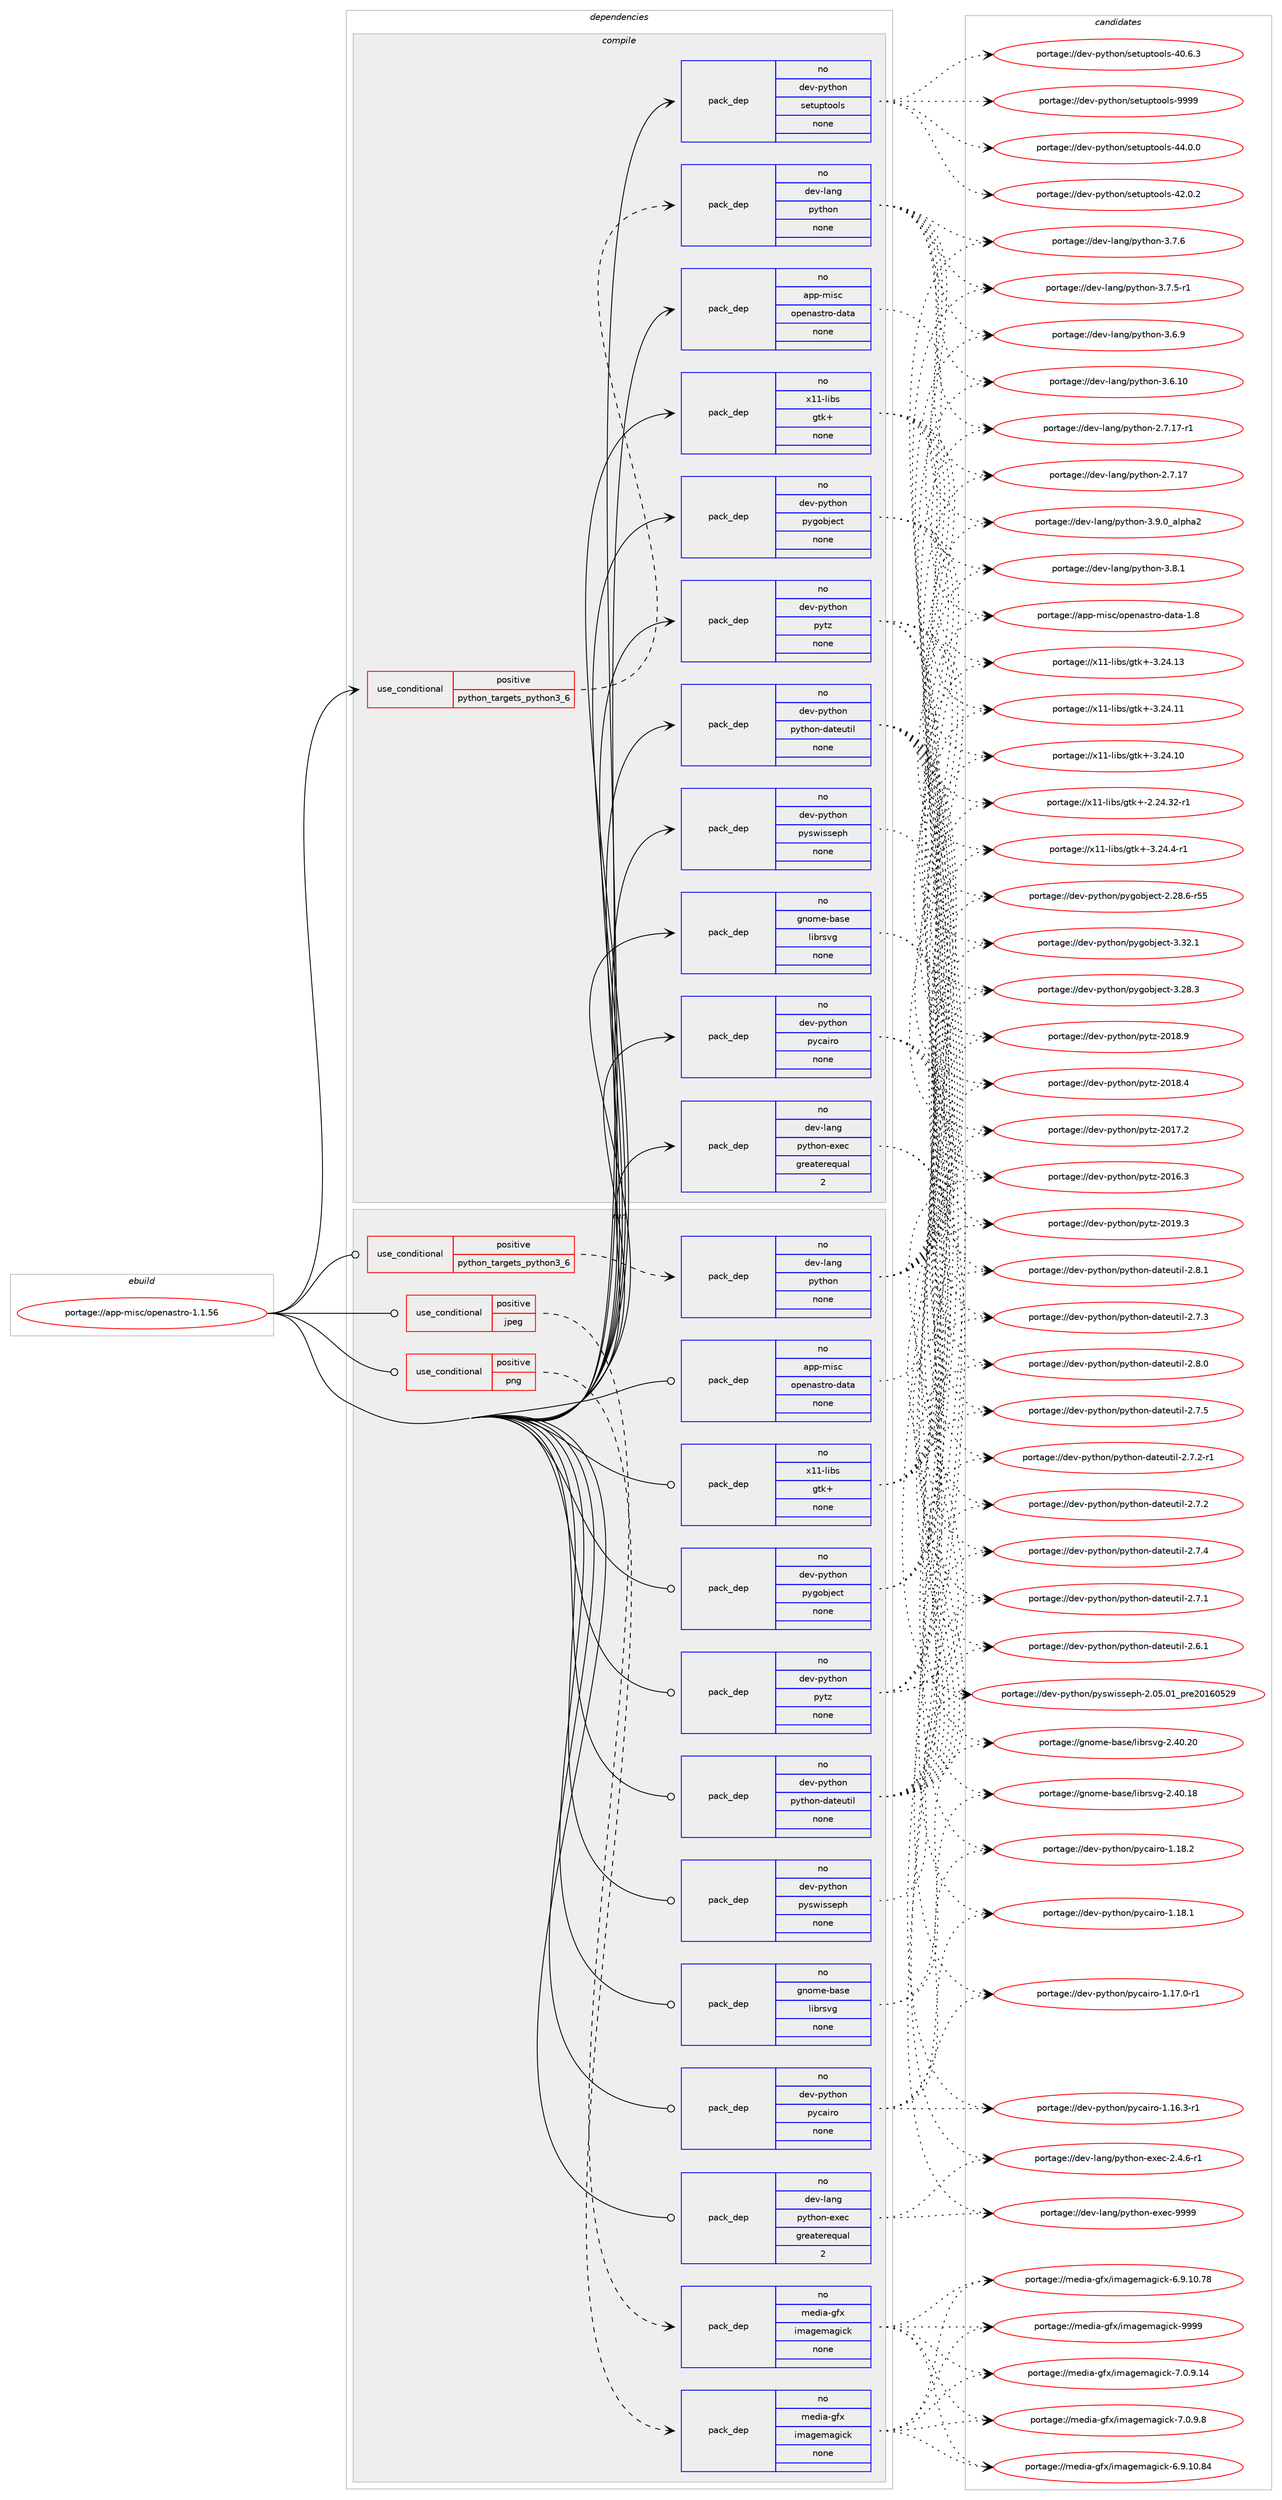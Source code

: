digraph prolog {

# *************
# Graph options
# *************

newrank=true;
concentrate=true;
compound=true;
graph [rankdir=LR,fontname=Helvetica,fontsize=10,ranksep=1.5];#, ranksep=2.5, nodesep=0.2];
edge  [arrowhead=vee];
node  [fontname=Helvetica,fontsize=10];

# **********
# The ebuild
# **********

subgraph cluster_leftcol {
color=gray;
label=<<i>ebuild</i>>;
id [label="portage://app-misc/openastro-1.1.56", color=red, width=4, href="../app-misc/openastro-1.1.56.svg"];
}

# ****************
# The dependencies
# ****************

subgraph cluster_midcol {
color=gray;
label=<<i>dependencies</i>>;
subgraph cluster_compile {
fillcolor="#eeeeee";
style=filled;
label=<<i>compile</i>>;
subgraph cond142979 {
dependency610615 [label=<<TABLE BORDER="0" CELLBORDER="1" CELLSPACING="0" CELLPADDING="4"><TR><TD ROWSPAN="3" CELLPADDING="10">use_conditional</TD></TR><TR><TD>positive</TD></TR><TR><TD>python_targets_python3_6</TD></TR></TABLE>>, shape=none, color=red];
subgraph pack459457 {
dependency610616 [label=<<TABLE BORDER="0" CELLBORDER="1" CELLSPACING="0" CELLPADDING="4" WIDTH="220"><TR><TD ROWSPAN="6" CELLPADDING="30">pack_dep</TD></TR><TR><TD WIDTH="110">no</TD></TR><TR><TD>dev-lang</TD></TR><TR><TD>python</TD></TR><TR><TD>none</TD></TR><TR><TD></TD></TR></TABLE>>, shape=none, color=blue];
}
dependency610615:e -> dependency610616:w [weight=20,style="dashed",arrowhead="vee"];
}
id:e -> dependency610615:w [weight=20,style="solid",arrowhead="vee"];
subgraph pack459458 {
dependency610617 [label=<<TABLE BORDER="0" CELLBORDER="1" CELLSPACING="0" CELLPADDING="4" WIDTH="220"><TR><TD ROWSPAN="6" CELLPADDING="30">pack_dep</TD></TR><TR><TD WIDTH="110">no</TD></TR><TR><TD>app-misc</TD></TR><TR><TD>openastro-data</TD></TR><TR><TD>none</TD></TR><TR><TD></TD></TR></TABLE>>, shape=none, color=blue];
}
id:e -> dependency610617:w [weight=20,style="solid",arrowhead="vee"];
subgraph pack459459 {
dependency610618 [label=<<TABLE BORDER="0" CELLBORDER="1" CELLSPACING="0" CELLPADDING="4" WIDTH="220"><TR><TD ROWSPAN="6" CELLPADDING="30">pack_dep</TD></TR><TR><TD WIDTH="110">no</TD></TR><TR><TD>dev-lang</TD></TR><TR><TD>python-exec</TD></TR><TR><TD>greaterequal</TD></TR><TR><TD>2</TD></TR></TABLE>>, shape=none, color=blue];
}
id:e -> dependency610618:w [weight=20,style="solid",arrowhead="vee"];
subgraph pack459460 {
dependency610619 [label=<<TABLE BORDER="0" CELLBORDER="1" CELLSPACING="0" CELLPADDING="4" WIDTH="220"><TR><TD ROWSPAN="6" CELLPADDING="30">pack_dep</TD></TR><TR><TD WIDTH="110">no</TD></TR><TR><TD>dev-python</TD></TR><TR><TD>pycairo</TD></TR><TR><TD>none</TD></TR><TR><TD></TD></TR></TABLE>>, shape=none, color=blue];
}
id:e -> dependency610619:w [weight=20,style="solid",arrowhead="vee"];
subgraph pack459461 {
dependency610620 [label=<<TABLE BORDER="0" CELLBORDER="1" CELLSPACING="0" CELLPADDING="4" WIDTH="220"><TR><TD ROWSPAN="6" CELLPADDING="30">pack_dep</TD></TR><TR><TD WIDTH="110">no</TD></TR><TR><TD>dev-python</TD></TR><TR><TD>pygobject</TD></TR><TR><TD>none</TD></TR><TR><TD></TD></TR></TABLE>>, shape=none, color=blue];
}
id:e -> dependency610620:w [weight=20,style="solid",arrowhead="vee"];
subgraph pack459462 {
dependency610621 [label=<<TABLE BORDER="0" CELLBORDER="1" CELLSPACING="0" CELLPADDING="4" WIDTH="220"><TR><TD ROWSPAN="6" CELLPADDING="30">pack_dep</TD></TR><TR><TD WIDTH="110">no</TD></TR><TR><TD>dev-python</TD></TR><TR><TD>pyswisseph</TD></TR><TR><TD>none</TD></TR><TR><TD></TD></TR></TABLE>>, shape=none, color=blue];
}
id:e -> dependency610621:w [weight=20,style="solid",arrowhead="vee"];
subgraph pack459463 {
dependency610622 [label=<<TABLE BORDER="0" CELLBORDER="1" CELLSPACING="0" CELLPADDING="4" WIDTH="220"><TR><TD ROWSPAN="6" CELLPADDING="30">pack_dep</TD></TR><TR><TD WIDTH="110">no</TD></TR><TR><TD>dev-python</TD></TR><TR><TD>python-dateutil</TD></TR><TR><TD>none</TD></TR><TR><TD></TD></TR></TABLE>>, shape=none, color=blue];
}
id:e -> dependency610622:w [weight=20,style="solid",arrowhead="vee"];
subgraph pack459464 {
dependency610623 [label=<<TABLE BORDER="0" CELLBORDER="1" CELLSPACING="0" CELLPADDING="4" WIDTH="220"><TR><TD ROWSPAN="6" CELLPADDING="30">pack_dep</TD></TR><TR><TD WIDTH="110">no</TD></TR><TR><TD>dev-python</TD></TR><TR><TD>pytz</TD></TR><TR><TD>none</TD></TR><TR><TD></TD></TR></TABLE>>, shape=none, color=blue];
}
id:e -> dependency610623:w [weight=20,style="solid",arrowhead="vee"];
subgraph pack459465 {
dependency610624 [label=<<TABLE BORDER="0" CELLBORDER="1" CELLSPACING="0" CELLPADDING="4" WIDTH="220"><TR><TD ROWSPAN="6" CELLPADDING="30">pack_dep</TD></TR><TR><TD WIDTH="110">no</TD></TR><TR><TD>dev-python</TD></TR><TR><TD>setuptools</TD></TR><TR><TD>none</TD></TR><TR><TD></TD></TR></TABLE>>, shape=none, color=blue];
}
id:e -> dependency610624:w [weight=20,style="solid",arrowhead="vee"];
subgraph pack459466 {
dependency610625 [label=<<TABLE BORDER="0" CELLBORDER="1" CELLSPACING="0" CELLPADDING="4" WIDTH="220"><TR><TD ROWSPAN="6" CELLPADDING="30">pack_dep</TD></TR><TR><TD WIDTH="110">no</TD></TR><TR><TD>gnome-base</TD></TR><TR><TD>librsvg</TD></TR><TR><TD>none</TD></TR><TR><TD></TD></TR></TABLE>>, shape=none, color=blue];
}
id:e -> dependency610625:w [weight=20,style="solid",arrowhead="vee"];
subgraph pack459467 {
dependency610626 [label=<<TABLE BORDER="0" CELLBORDER="1" CELLSPACING="0" CELLPADDING="4" WIDTH="220"><TR><TD ROWSPAN="6" CELLPADDING="30">pack_dep</TD></TR><TR><TD WIDTH="110">no</TD></TR><TR><TD>x11-libs</TD></TR><TR><TD>gtk+</TD></TR><TR><TD>none</TD></TR><TR><TD></TD></TR></TABLE>>, shape=none, color=blue];
}
id:e -> dependency610626:w [weight=20,style="solid",arrowhead="vee"];
}
subgraph cluster_compileandrun {
fillcolor="#eeeeee";
style=filled;
label=<<i>compile and run</i>>;
}
subgraph cluster_run {
fillcolor="#eeeeee";
style=filled;
label=<<i>run</i>>;
subgraph cond142980 {
dependency610627 [label=<<TABLE BORDER="0" CELLBORDER="1" CELLSPACING="0" CELLPADDING="4"><TR><TD ROWSPAN="3" CELLPADDING="10">use_conditional</TD></TR><TR><TD>positive</TD></TR><TR><TD>jpeg</TD></TR></TABLE>>, shape=none, color=red];
subgraph pack459468 {
dependency610628 [label=<<TABLE BORDER="0" CELLBORDER="1" CELLSPACING="0" CELLPADDING="4" WIDTH="220"><TR><TD ROWSPAN="6" CELLPADDING="30">pack_dep</TD></TR><TR><TD WIDTH="110">no</TD></TR><TR><TD>media-gfx</TD></TR><TR><TD>imagemagick</TD></TR><TR><TD>none</TD></TR><TR><TD></TD></TR></TABLE>>, shape=none, color=blue];
}
dependency610627:e -> dependency610628:w [weight=20,style="dashed",arrowhead="vee"];
}
id:e -> dependency610627:w [weight=20,style="solid",arrowhead="odot"];
subgraph cond142981 {
dependency610629 [label=<<TABLE BORDER="0" CELLBORDER="1" CELLSPACING="0" CELLPADDING="4"><TR><TD ROWSPAN="3" CELLPADDING="10">use_conditional</TD></TR><TR><TD>positive</TD></TR><TR><TD>png</TD></TR></TABLE>>, shape=none, color=red];
subgraph pack459469 {
dependency610630 [label=<<TABLE BORDER="0" CELLBORDER="1" CELLSPACING="0" CELLPADDING="4" WIDTH="220"><TR><TD ROWSPAN="6" CELLPADDING="30">pack_dep</TD></TR><TR><TD WIDTH="110">no</TD></TR><TR><TD>media-gfx</TD></TR><TR><TD>imagemagick</TD></TR><TR><TD>none</TD></TR><TR><TD></TD></TR></TABLE>>, shape=none, color=blue];
}
dependency610629:e -> dependency610630:w [weight=20,style="dashed",arrowhead="vee"];
}
id:e -> dependency610629:w [weight=20,style="solid",arrowhead="odot"];
subgraph cond142982 {
dependency610631 [label=<<TABLE BORDER="0" CELLBORDER="1" CELLSPACING="0" CELLPADDING="4"><TR><TD ROWSPAN="3" CELLPADDING="10">use_conditional</TD></TR><TR><TD>positive</TD></TR><TR><TD>python_targets_python3_6</TD></TR></TABLE>>, shape=none, color=red];
subgraph pack459470 {
dependency610632 [label=<<TABLE BORDER="0" CELLBORDER="1" CELLSPACING="0" CELLPADDING="4" WIDTH="220"><TR><TD ROWSPAN="6" CELLPADDING="30">pack_dep</TD></TR><TR><TD WIDTH="110">no</TD></TR><TR><TD>dev-lang</TD></TR><TR><TD>python</TD></TR><TR><TD>none</TD></TR><TR><TD></TD></TR></TABLE>>, shape=none, color=blue];
}
dependency610631:e -> dependency610632:w [weight=20,style="dashed",arrowhead="vee"];
}
id:e -> dependency610631:w [weight=20,style="solid",arrowhead="odot"];
subgraph pack459471 {
dependency610633 [label=<<TABLE BORDER="0" CELLBORDER="1" CELLSPACING="0" CELLPADDING="4" WIDTH="220"><TR><TD ROWSPAN="6" CELLPADDING="30">pack_dep</TD></TR><TR><TD WIDTH="110">no</TD></TR><TR><TD>app-misc</TD></TR><TR><TD>openastro-data</TD></TR><TR><TD>none</TD></TR><TR><TD></TD></TR></TABLE>>, shape=none, color=blue];
}
id:e -> dependency610633:w [weight=20,style="solid",arrowhead="odot"];
subgraph pack459472 {
dependency610634 [label=<<TABLE BORDER="0" CELLBORDER="1" CELLSPACING="0" CELLPADDING="4" WIDTH="220"><TR><TD ROWSPAN="6" CELLPADDING="30">pack_dep</TD></TR><TR><TD WIDTH="110">no</TD></TR><TR><TD>dev-lang</TD></TR><TR><TD>python-exec</TD></TR><TR><TD>greaterequal</TD></TR><TR><TD>2</TD></TR></TABLE>>, shape=none, color=blue];
}
id:e -> dependency610634:w [weight=20,style="solid",arrowhead="odot"];
subgraph pack459473 {
dependency610635 [label=<<TABLE BORDER="0" CELLBORDER="1" CELLSPACING="0" CELLPADDING="4" WIDTH="220"><TR><TD ROWSPAN="6" CELLPADDING="30">pack_dep</TD></TR><TR><TD WIDTH="110">no</TD></TR><TR><TD>dev-python</TD></TR><TR><TD>pycairo</TD></TR><TR><TD>none</TD></TR><TR><TD></TD></TR></TABLE>>, shape=none, color=blue];
}
id:e -> dependency610635:w [weight=20,style="solid",arrowhead="odot"];
subgraph pack459474 {
dependency610636 [label=<<TABLE BORDER="0" CELLBORDER="1" CELLSPACING="0" CELLPADDING="4" WIDTH="220"><TR><TD ROWSPAN="6" CELLPADDING="30">pack_dep</TD></TR><TR><TD WIDTH="110">no</TD></TR><TR><TD>dev-python</TD></TR><TR><TD>pygobject</TD></TR><TR><TD>none</TD></TR><TR><TD></TD></TR></TABLE>>, shape=none, color=blue];
}
id:e -> dependency610636:w [weight=20,style="solid",arrowhead="odot"];
subgraph pack459475 {
dependency610637 [label=<<TABLE BORDER="0" CELLBORDER="1" CELLSPACING="0" CELLPADDING="4" WIDTH="220"><TR><TD ROWSPAN="6" CELLPADDING="30">pack_dep</TD></TR><TR><TD WIDTH="110">no</TD></TR><TR><TD>dev-python</TD></TR><TR><TD>pyswisseph</TD></TR><TR><TD>none</TD></TR><TR><TD></TD></TR></TABLE>>, shape=none, color=blue];
}
id:e -> dependency610637:w [weight=20,style="solid",arrowhead="odot"];
subgraph pack459476 {
dependency610638 [label=<<TABLE BORDER="0" CELLBORDER="1" CELLSPACING="0" CELLPADDING="4" WIDTH="220"><TR><TD ROWSPAN="6" CELLPADDING="30">pack_dep</TD></TR><TR><TD WIDTH="110">no</TD></TR><TR><TD>dev-python</TD></TR><TR><TD>python-dateutil</TD></TR><TR><TD>none</TD></TR><TR><TD></TD></TR></TABLE>>, shape=none, color=blue];
}
id:e -> dependency610638:w [weight=20,style="solid",arrowhead="odot"];
subgraph pack459477 {
dependency610639 [label=<<TABLE BORDER="0" CELLBORDER="1" CELLSPACING="0" CELLPADDING="4" WIDTH="220"><TR><TD ROWSPAN="6" CELLPADDING="30">pack_dep</TD></TR><TR><TD WIDTH="110">no</TD></TR><TR><TD>dev-python</TD></TR><TR><TD>pytz</TD></TR><TR><TD>none</TD></TR><TR><TD></TD></TR></TABLE>>, shape=none, color=blue];
}
id:e -> dependency610639:w [weight=20,style="solid",arrowhead="odot"];
subgraph pack459478 {
dependency610640 [label=<<TABLE BORDER="0" CELLBORDER="1" CELLSPACING="0" CELLPADDING="4" WIDTH="220"><TR><TD ROWSPAN="6" CELLPADDING="30">pack_dep</TD></TR><TR><TD WIDTH="110">no</TD></TR><TR><TD>gnome-base</TD></TR><TR><TD>librsvg</TD></TR><TR><TD>none</TD></TR><TR><TD></TD></TR></TABLE>>, shape=none, color=blue];
}
id:e -> dependency610640:w [weight=20,style="solid",arrowhead="odot"];
subgraph pack459479 {
dependency610641 [label=<<TABLE BORDER="0" CELLBORDER="1" CELLSPACING="0" CELLPADDING="4" WIDTH="220"><TR><TD ROWSPAN="6" CELLPADDING="30">pack_dep</TD></TR><TR><TD WIDTH="110">no</TD></TR><TR><TD>x11-libs</TD></TR><TR><TD>gtk+</TD></TR><TR><TD>none</TD></TR><TR><TD></TD></TR></TABLE>>, shape=none, color=blue];
}
id:e -> dependency610641:w [weight=20,style="solid",arrowhead="odot"];
}
}

# **************
# The candidates
# **************

subgraph cluster_choices {
rank=same;
color=gray;
label=<<i>candidates</i>>;

subgraph choice459457 {
color=black;
nodesep=1;
choice10010111845108971101034711212111610411111045514657464895971081121049750 [label="portage://dev-lang/python-3.9.0_alpha2", color=red, width=4,href="../dev-lang/python-3.9.0_alpha2.svg"];
choice100101118451089711010347112121116104111110455146564649 [label="portage://dev-lang/python-3.8.1", color=red, width=4,href="../dev-lang/python-3.8.1.svg"];
choice100101118451089711010347112121116104111110455146554654 [label="portage://dev-lang/python-3.7.6", color=red, width=4,href="../dev-lang/python-3.7.6.svg"];
choice1001011184510897110103471121211161041111104551465546534511449 [label="portage://dev-lang/python-3.7.5-r1", color=red, width=4,href="../dev-lang/python-3.7.5-r1.svg"];
choice100101118451089711010347112121116104111110455146544657 [label="portage://dev-lang/python-3.6.9", color=red, width=4,href="../dev-lang/python-3.6.9.svg"];
choice10010111845108971101034711212111610411111045514654464948 [label="portage://dev-lang/python-3.6.10", color=red, width=4,href="../dev-lang/python-3.6.10.svg"];
choice100101118451089711010347112121116104111110455046554649554511449 [label="portage://dev-lang/python-2.7.17-r1", color=red, width=4,href="../dev-lang/python-2.7.17-r1.svg"];
choice10010111845108971101034711212111610411111045504655464955 [label="portage://dev-lang/python-2.7.17", color=red, width=4,href="../dev-lang/python-2.7.17.svg"];
dependency610616:e -> choice10010111845108971101034711212111610411111045514657464895971081121049750:w [style=dotted,weight="100"];
dependency610616:e -> choice100101118451089711010347112121116104111110455146564649:w [style=dotted,weight="100"];
dependency610616:e -> choice100101118451089711010347112121116104111110455146554654:w [style=dotted,weight="100"];
dependency610616:e -> choice1001011184510897110103471121211161041111104551465546534511449:w [style=dotted,weight="100"];
dependency610616:e -> choice100101118451089711010347112121116104111110455146544657:w [style=dotted,weight="100"];
dependency610616:e -> choice10010111845108971101034711212111610411111045514654464948:w [style=dotted,weight="100"];
dependency610616:e -> choice100101118451089711010347112121116104111110455046554649554511449:w [style=dotted,weight="100"];
dependency610616:e -> choice10010111845108971101034711212111610411111045504655464955:w [style=dotted,weight="100"];
}
subgraph choice459458 {
color=black;
nodesep=1;
choice971121124510910511599471111121011109711511611411145100971169745494656 [label="portage://app-misc/openastro-data-1.8", color=red, width=4,href="../app-misc/openastro-data-1.8.svg"];
dependency610617:e -> choice971121124510910511599471111121011109711511611411145100971169745494656:w [style=dotted,weight="100"];
}
subgraph choice459459 {
color=black;
nodesep=1;
choice10010111845108971101034711212111610411111045101120101994557575757 [label="portage://dev-lang/python-exec-9999", color=red, width=4,href="../dev-lang/python-exec-9999.svg"];
choice10010111845108971101034711212111610411111045101120101994550465246544511449 [label="portage://dev-lang/python-exec-2.4.6-r1", color=red, width=4,href="../dev-lang/python-exec-2.4.6-r1.svg"];
dependency610618:e -> choice10010111845108971101034711212111610411111045101120101994557575757:w [style=dotted,weight="100"];
dependency610618:e -> choice10010111845108971101034711212111610411111045101120101994550465246544511449:w [style=dotted,weight="100"];
}
subgraph choice459460 {
color=black;
nodesep=1;
choice1001011184511212111610411111047112121999710511411145494649564650 [label="portage://dev-python/pycairo-1.18.2", color=red, width=4,href="../dev-python/pycairo-1.18.2.svg"];
choice1001011184511212111610411111047112121999710511411145494649564649 [label="portage://dev-python/pycairo-1.18.1", color=red, width=4,href="../dev-python/pycairo-1.18.1.svg"];
choice10010111845112121116104111110471121219997105114111454946495546484511449 [label="portage://dev-python/pycairo-1.17.0-r1", color=red, width=4,href="../dev-python/pycairo-1.17.0-r1.svg"];
choice10010111845112121116104111110471121219997105114111454946495446514511449 [label="portage://dev-python/pycairo-1.16.3-r1", color=red, width=4,href="../dev-python/pycairo-1.16.3-r1.svg"];
dependency610619:e -> choice1001011184511212111610411111047112121999710511411145494649564650:w [style=dotted,weight="100"];
dependency610619:e -> choice1001011184511212111610411111047112121999710511411145494649564649:w [style=dotted,weight="100"];
dependency610619:e -> choice10010111845112121116104111110471121219997105114111454946495546484511449:w [style=dotted,weight="100"];
dependency610619:e -> choice10010111845112121116104111110471121219997105114111454946495446514511449:w [style=dotted,weight="100"];
}
subgraph choice459461 {
color=black;
nodesep=1;
choice1001011184511212111610411111047112121103111981061019911645514651504649 [label="portage://dev-python/pygobject-3.32.1", color=red, width=4,href="../dev-python/pygobject-3.32.1.svg"];
choice1001011184511212111610411111047112121103111981061019911645514650564651 [label="portage://dev-python/pygobject-3.28.3", color=red, width=4,href="../dev-python/pygobject-3.28.3.svg"];
choice1001011184511212111610411111047112121103111981061019911645504650564654451145353 [label="portage://dev-python/pygobject-2.28.6-r55", color=red, width=4,href="../dev-python/pygobject-2.28.6-r55.svg"];
dependency610620:e -> choice1001011184511212111610411111047112121103111981061019911645514651504649:w [style=dotted,weight="100"];
dependency610620:e -> choice1001011184511212111610411111047112121103111981061019911645514650564651:w [style=dotted,weight="100"];
dependency610620:e -> choice1001011184511212111610411111047112121103111981061019911645504650564654451145353:w [style=dotted,weight="100"];
}
subgraph choice459462 {
color=black;
nodesep=1;
choice10010111845112121116104111110471121211151191051151151011121044550464853464849951121141015048495448535057 [label="portage://dev-python/pyswisseph-2.05.01_pre20160529", color=red, width=4,href="../dev-python/pyswisseph-2.05.01_pre20160529.svg"];
dependency610621:e -> choice10010111845112121116104111110471121211151191051151151011121044550464853464849951121141015048495448535057:w [style=dotted,weight="100"];
}
subgraph choice459463 {
color=black;
nodesep=1;
choice10010111845112121116104111110471121211161041111104510097116101117116105108455046564649 [label="portage://dev-python/python-dateutil-2.8.1", color=red, width=4,href="../dev-python/python-dateutil-2.8.1.svg"];
choice10010111845112121116104111110471121211161041111104510097116101117116105108455046564648 [label="portage://dev-python/python-dateutil-2.8.0", color=red, width=4,href="../dev-python/python-dateutil-2.8.0.svg"];
choice10010111845112121116104111110471121211161041111104510097116101117116105108455046554653 [label="portage://dev-python/python-dateutil-2.7.5", color=red, width=4,href="../dev-python/python-dateutil-2.7.5.svg"];
choice10010111845112121116104111110471121211161041111104510097116101117116105108455046554652 [label="portage://dev-python/python-dateutil-2.7.4", color=red, width=4,href="../dev-python/python-dateutil-2.7.4.svg"];
choice10010111845112121116104111110471121211161041111104510097116101117116105108455046554651 [label="portage://dev-python/python-dateutil-2.7.3", color=red, width=4,href="../dev-python/python-dateutil-2.7.3.svg"];
choice100101118451121211161041111104711212111610411111045100971161011171161051084550465546504511449 [label="portage://dev-python/python-dateutil-2.7.2-r1", color=red, width=4,href="../dev-python/python-dateutil-2.7.2-r1.svg"];
choice10010111845112121116104111110471121211161041111104510097116101117116105108455046554650 [label="portage://dev-python/python-dateutil-2.7.2", color=red, width=4,href="../dev-python/python-dateutil-2.7.2.svg"];
choice10010111845112121116104111110471121211161041111104510097116101117116105108455046554649 [label="portage://dev-python/python-dateutil-2.7.1", color=red, width=4,href="../dev-python/python-dateutil-2.7.1.svg"];
choice10010111845112121116104111110471121211161041111104510097116101117116105108455046544649 [label="portage://dev-python/python-dateutil-2.6.1", color=red, width=4,href="../dev-python/python-dateutil-2.6.1.svg"];
dependency610622:e -> choice10010111845112121116104111110471121211161041111104510097116101117116105108455046564649:w [style=dotted,weight="100"];
dependency610622:e -> choice10010111845112121116104111110471121211161041111104510097116101117116105108455046564648:w [style=dotted,weight="100"];
dependency610622:e -> choice10010111845112121116104111110471121211161041111104510097116101117116105108455046554653:w [style=dotted,weight="100"];
dependency610622:e -> choice10010111845112121116104111110471121211161041111104510097116101117116105108455046554652:w [style=dotted,weight="100"];
dependency610622:e -> choice10010111845112121116104111110471121211161041111104510097116101117116105108455046554651:w [style=dotted,weight="100"];
dependency610622:e -> choice100101118451121211161041111104711212111610411111045100971161011171161051084550465546504511449:w [style=dotted,weight="100"];
dependency610622:e -> choice10010111845112121116104111110471121211161041111104510097116101117116105108455046554650:w [style=dotted,weight="100"];
dependency610622:e -> choice10010111845112121116104111110471121211161041111104510097116101117116105108455046554649:w [style=dotted,weight="100"];
dependency610622:e -> choice10010111845112121116104111110471121211161041111104510097116101117116105108455046544649:w [style=dotted,weight="100"];
}
subgraph choice459464 {
color=black;
nodesep=1;
choice100101118451121211161041111104711212111612245504849574651 [label="portage://dev-python/pytz-2019.3", color=red, width=4,href="../dev-python/pytz-2019.3.svg"];
choice100101118451121211161041111104711212111612245504849564657 [label="portage://dev-python/pytz-2018.9", color=red, width=4,href="../dev-python/pytz-2018.9.svg"];
choice100101118451121211161041111104711212111612245504849564652 [label="portage://dev-python/pytz-2018.4", color=red, width=4,href="../dev-python/pytz-2018.4.svg"];
choice100101118451121211161041111104711212111612245504849554650 [label="portage://dev-python/pytz-2017.2", color=red, width=4,href="../dev-python/pytz-2017.2.svg"];
choice100101118451121211161041111104711212111612245504849544651 [label="portage://dev-python/pytz-2016.3", color=red, width=4,href="../dev-python/pytz-2016.3.svg"];
dependency610623:e -> choice100101118451121211161041111104711212111612245504849574651:w [style=dotted,weight="100"];
dependency610623:e -> choice100101118451121211161041111104711212111612245504849564657:w [style=dotted,weight="100"];
dependency610623:e -> choice100101118451121211161041111104711212111612245504849564652:w [style=dotted,weight="100"];
dependency610623:e -> choice100101118451121211161041111104711212111612245504849554650:w [style=dotted,weight="100"];
dependency610623:e -> choice100101118451121211161041111104711212111612245504849544651:w [style=dotted,weight="100"];
}
subgraph choice459465 {
color=black;
nodesep=1;
choice10010111845112121116104111110471151011161171121161111111081154557575757 [label="portage://dev-python/setuptools-9999", color=red, width=4,href="../dev-python/setuptools-9999.svg"];
choice100101118451121211161041111104711510111611711211611111110811545525246484648 [label="portage://dev-python/setuptools-44.0.0", color=red, width=4,href="../dev-python/setuptools-44.0.0.svg"];
choice100101118451121211161041111104711510111611711211611111110811545525046484650 [label="portage://dev-python/setuptools-42.0.2", color=red, width=4,href="../dev-python/setuptools-42.0.2.svg"];
choice100101118451121211161041111104711510111611711211611111110811545524846544651 [label="portage://dev-python/setuptools-40.6.3", color=red, width=4,href="../dev-python/setuptools-40.6.3.svg"];
dependency610624:e -> choice10010111845112121116104111110471151011161171121161111111081154557575757:w [style=dotted,weight="100"];
dependency610624:e -> choice100101118451121211161041111104711510111611711211611111110811545525246484648:w [style=dotted,weight="100"];
dependency610624:e -> choice100101118451121211161041111104711510111611711211611111110811545525046484650:w [style=dotted,weight="100"];
dependency610624:e -> choice100101118451121211161041111104711510111611711211611111110811545524846544651:w [style=dotted,weight="100"];
}
subgraph choice459466 {
color=black;
nodesep=1;
choice10311011110910145989711510147108105981141151181034550465248465048 [label="portage://gnome-base/librsvg-2.40.20", color=red, width=4,href="../gnome-base/librsvg-2.40.20.svg"];
choice10311011110910145989711510147108105981141151181034550465248464956 [label="portage://gnome-base/librsvg-2.40.18", color=red, width=4,href="../gnome-base/librsvg-2.40.18.svg"];
dependency610625:e -> choice10311011110910145989711510147108105981141151181034550465248465048:w [style=dotted,weight="100"];
dependency610625:e -> choice10311011110910145989711510147108105981141151181034550465248464956:w [style=dotted,weight="100"];
}
subgraph choice459467 {
color=black;
nodesep=1;
choice120494945108105981154710311610743455146505246524511449 [label="portage://x11-libs/gtk+-3.24.4-r1", color=red, width=4,href="../x11-libs/gtk+-3.24.4-r1.svg"];
choice1204949451081059811547103116107434551465052464951 [label="portage://x11-libs/gtk+-3.24.13", color=red, width=4,href="../x11-libs/gtk+-3.24.13.svg"];
choice1204949451081059811547103116107434551465052464949 [label="portage://x11-libs/gtk+-3.24.11", color=red, width=4,href="../x11-libs/gtk+-3.24.11.svg"];
choice1204949451081059811547103116107434551465052464948 [label="portage://x11-libs/gtk+-3.24.10", color=red, width=4,href="../x11-libs/gtk+-3.24.10.svg"];
choice12049494510810598115471031161074345504650524651504511449 [label="portage://x11-libs/gtk+-2.24.32-r1", color=red, width=4,href="../x11-libs/gtk+-2.24.32-r1.svg"];
dependency610626:e -> choice120494945108105981154710311610743455146505246524511449:w [style=dotted,weight="100"];
dependency610626:e -> choice1204949451081059811547103116107434551465052464951:w [style=dotted,weight="100"];
dependency610626:e -> choice1204949451081059811547103116107434551465052464949:w [style=dotted,weight="100"];
dependency610626:e -> choice1204949451081059811547103116107434551465052464948:w [style=dotted,weight="100"];
dependency610626:e -> choice12049494510810598115471031161074345504650524651504511449:w [style=dotted,weight="100"];
}
subgraph choice459468 {
color=black;
nodesep=1;
choice1091011001059745103102120471051099710310110997103105991074557575757 [label="portage://media-gfx/imagemagick-9999", color=red, width=4,href="../media-gfx/imagemagick-9999.svg"];
choice1091011001059745103102120471051099710310110997103105991074555464846574656 [label="portage://media-gfx/imagemagick-7.0.9.8", color=red, width=4,href="../media-gfx/imagemagick-7.0.9.8.svg"];
choice109101100105974510310212047105109971031011099710310599107455546484657464952 [label="portage://media-gfx/imagemagick-7.0.9.14", color=red, width=4,href="../media-gfx/imagemagick-7.0.9.14.svg"];
choice10910110010597451031021204710510997103101109971031059910745544657464948465652 [label="portage://media-gfx/imagemagick-6.9.10.84", color=red, width=4,href="../media-gfx/imagemagick-6.9.10.84.svg"];
choice10910110010597451031021204710510997103101109971031059910745544657464948465556 [label="portage://media-gfx/imagemagick-6.9.10.78", color=red, width=4,href="../media-gfx/imagemagick-6.9.10.78.svg"];
dependency610628:e -> choice1091011001059745103102120471051099710310110997103105991074557575757:w [style=dotted,weight="100"];
dependency610628:e -> choice1091011001059745103102120471051099710310110997103105991074555464846574656:w [style=dotted,weight="100"];
dependency610628:e -> choice109101100105974510310212047105109971031011099710310599107455546484657464952:w [style=dotted,weight="100"];
dependency610628:e -> choice10910110010597451031021204710510997103101109971031059910745544657464948465652:w [style=dotted,weight="100"];
dependency610628:e -> choice10910110010597451031021204710510997103101109971031059910745544657464948465556:w [style=dotted,weight="100"];
}
subgraph choice459469 {
color=black;
nodesep=1;
choice1091011001059745103102120471051099710310110997103105991074557575757 [label="portage://media-gfx/imagemagick-9999", color=red, width=4,href="../media-gfx/imagemagick-9999.svg"];
choice1091011001059745103102120471051099710310110997103105991074555464846574656 [label="portage://media-gfx/imagemagick-7.0.9.8", color=red, width=4,href="../media-gfx/imagemagick-7.0.9.8.svg"];
choice109101100105974510310212047105109971031011099710310599107455546484657464952 [label="portage://media-gfx/imagemagick-7.0.9.14", color=red, width=4,href="../media-gfx/imagemagick-7.0.9.14.svg"];
choice10910110010597451031021204710510997103101109971031059910745544657464948465652 [label="portage://media-gfx/imagemagick-6.9.10.84", color=red, width=4,href="../media-gfx/imagemagick-6.9.10.84.svg"];
choice10910110010597451031021204710510997103101109971031059910745544657464948465556 [label="portage://media-gfx/imagemagick-6.9.10.78", color=red, width=4,href="../media-gfx/imagemagick-6.9.10.78.svg"];
dependency610630:e -> choice1091011001059745103102120471051099710310110997103105991074557575757:w [style=dotted,weight="100"];
dependency610630:e -> choice1091011001059745103102120471051099710310110997103105991074555464846574656:w [style=dotted,weight="100"];
dependency610630:e -> choice109101100105974510310212047105109971031011099710310599107455546484657464952:w [style=dotted,weight="100"];
dependency610630:e -> choice10910110010597451031021204710510997103101109971031059910745544657464948465652:w [style=dotted,weight="100"];
dependency610630:e -> choice10910110010597451031021204710510997103101109971031059910745544657464948465556:w [style=dotted,weight="100"];
}
subgraph choice459470 {
color=black;
nodesep=1;
choice10010111845108971101034711212111610411111045514657464895971081121049750 [label="portage://dev-lang/python-3.9.0_alpha2", color=red, width=4,href="../dev-lang/python-3.9.0_alpha2.svg"];
choice100101118451089711010347112121116104111110455146564649 [label="portage://dev-lang/python-3.8.1", color=red, width=4,href="../dev-lang/python-3.8.1.svg"];
choice100101118451089711010347112121116104111110455146554654 [label="portage://dev-lang/python-3.7.6", color=red, width=4,href="../dev-lang/python-3.7.6.svg"];
choice1001011184510897110103471121211161041111104551465546534511449 [label="portage://dev-lang/python-3.7.5-r1", color=red, width=4,href="../dev-lang/python-3.7.5-r1.svg"];
choice100101118451089711010347112121116104111110455146544657 [label="portage://dev-lang/python-3.6.9", color=red, width=4,href="../dev-lang/python-3.6.9.svg"];
choice10010111845108971101034711212111610411111045514654464948 [label="portage://dev-lang/python-3.6.10", color=red, width=4,href="../dev-lang/python-3.6.10.svg"];
choice100101118451089711010347112121116104111110455046554649554511449 [label="portage://dev-lang/python-2.7.17-r1", color=red, width=4,href="../dev-lang/python-2.7.17-r1.svg"];
choice10010111845108971101034711212111610411111045504655464955 [label="portage://dev-lang/python-2.7.17", color=red, width=4,href="../dev-lang/python-2.7.17.svg"];
dependency610632:e -> choice10010111845108971101034711212111610411111045514657464895971081121049750:w [style=dotted,weight="100"];
dependency610632:e -> choice100101118451089711010347112121116104111110455146564649:w [style=dotted,weight="100"];
dependency610632:e -> choice100101118451089711010347112121116104111110455146554654:w [style=dotted,weight="100"];
dependency610632:e -> choice1001011184510897110103471121211161041111104551465546534511449:w [style=dotted,weight="100"];
dependency610632:e -> choice100101118451089711010347112121116104111110455146544657:w [style=dotted,weight="100"];
dependency610632:e -> choice10010111845108971101034711212111610411111045514654464948:w [style=dotted,weight="100"];
dependency610632:e -> choice100101118451089711010347112121116104111110455046554649554511449:w [style=dotted,weight="100"];
dependency610632:e -> choice10010111845108971101034711212111610411111045504655464955:w [style=dotted,weight="100"];
}
subgraph choice459471 {
color=black;
nodesep=1;
choice971121124510910511599471111121011109711511611411145100971169745494656 [label="portage://app-misc/openastro-data-1.8", color=red, width=4,href="../app-misc/openastro-data-1.8.svg"];
dependency610633:e -> choice971121124510910511599471111121011109711511611411145100971169745494656:w [style=dotted,weight="100"];
}
subgraph choice459472 {
color=black;
nodesep=1;
choice10010111845108971101034711212111610411111045101120101994557575757 [label="portage://dev-lang/python-exec-9999", color=red, width=4,href="../dev-lang/python-exec-9999.svg"];
choice10010111845108971101034711212111610411111045101120101994550465246544511449 [label="portage://dev-lang/python-exec-2.4.6-r1", color=red, width=4,href="../dev-lang/python-exec-2.4.6-r1.svg"];
dependency610634:e -> choice10010111845108971101034711212111610411111045101120101994557575757:w [style=dotted,weight="100"];
dependency610634:e -> choice10010111845108971101034711212111610411111045101120101994550465246544511449:w [style=dotted,weight="100"];
}
subgraph choice459473 {
color=black;
nodesep=1;
choice1001011184511212111610411111047112121999710511411145494649564650 [label="portage://dev-python/pycairo-1.18.2", color=red, width=4,href="../dev-python/pycairo-1.18.2.svg"];
choice1001011184511212111610411111047112121999710511411145494649564649 [label="portage://dev-python/pycairo-1.18.1", color=red, width=4,href="../dev-python/pycairo-1.18.1.svg"];
choice10010111845112121116104111110471121219997105114111454946495546484511449 [label="portage://dev-python/pycairo-1.17.0-r1", color=red, width=4,href="../dev-python/pycairo-1.17.0-r1.svg"];
choice10010111845112121116104111110471121219997105114111454946495446514511449 [label="portage://dev-python/pycairo-1.16.3-r1", color=red, width=4,href="../dev-python/pycairo-1.16.3-r1.svg"];
dependency610635:e -> choice1001011184511212111610411111047112121999710511411145494649564650:w [style=dotted,weight="100"];
dependency610635:e -> choice1001011184511212111610411111047112121999710511411145494649564649:w [style=dotted,weight="100"];
dependency610635:e -> choice10010111845112121116104111110471121219997105114111454946495546484511449:w [style=dotted,weight="100"];
dependency610635:e -> choice10010111845112121116104111110471121219997105114111454946495446514511449:w [style=dotted,weight="100"];
}
subgraph choice459474 {
color=black;
nodesep=1;
choice1001011184511212111610411111047112121103111981061019911645514651504649 [label="portage://dev-python/pygobject-3.32.1", color=red, width=4,href="../dev-python/pygobject-3.32.1.svg"];
choice1001011184511212111610411111047112121103111981061019911645514650564651 [label="portage://dev-python/pygobject-3.28.3", color=red, width=4,href="../dev-python/pygobject-3.28.3.svg"];
choice1001011184511212111610411111047112121103111981061019911645504650564654451145353 [label="portage://dev-python/pygobject-2.28.6-r55", color=red, width=4,href="../dev-python/pygobject-2.28.6-r55.svg"];
dependency610636:e -> choice1001011184511212111610411111047112121103111981061019911645514651504649:w [style=dotted,weight="100"];
dependency610636:e -> choice1001011184511212111610411111047112121103111981061019911645514650564651:w [style=dotted,weight="100"];
dependency610636:e -> choice1001011184511212111610411111047112121103111981061019911645504650564654451145353:w [style=dotted,weight="100"];
}
subgraph choice459475 {
color=black;
nodesep=1;
choice10010111845112121116104111110471121211151191051151151011121044550464853464849951121141015048495448535057 [label="portage://dev-python/pyswisseph-2.05.01_pre20160529", color=red, width=4,href="../dev-python/pyswisseph-2.05.01_pre20160529.svg"];
dependency610637:e -> choice10010111845112121116104111110471121211151191051151151011121044550464853464849951121141015048495448535057:w [style=dotted,weight="100"];
}
subgraph choice459476 {
color=black;
nodesep=1;
choice10010111845112121116104111110471121211161041111104510097116101117116105108455046564649 [label="portage://dev-python/python-dateutil-2.8.1", color=red, width=4,href="../dev-python/python-dateutil-2.8.1.svg"];
choice10010111845112121116104111110471121211161041111104510097116101117116105108455046564648 [label="portage://dev-python/python-dateutil-2.8.0", color=red, width=4,href="../dev-python/python-dateutil-2.8.0.svg"];
choice10010111845112121116104111110471121211161041111104510097116101117116105108455046554653 [label="portage://dev-python/python-dateutil-2.7.5", color=red, width=4,href="../dev-python/python-dateutil-2.7.5.svg"];
choice10010111845112121116104111110471121211161041111104510097116101117116105108455046554652 [label="portage://dev-python/python-dateutil-2.7.4", color=red, width=4,href="../dev-python/python-dateutil-2.7.4.svg"];
choice10010111845112121116104111110471121211161041111104510097116101117116105108455046554651 [label="portage://dev-python/python-dateutil-2.7.3", color=red, width=4,href="../dev-python/python-dateutil-2.7.3.svg"];
choice100101118451121211161041111104711212111610411111045100971161011171161051084550465546504511449 [label="portage://dev-python/python-dateutil-2.7.2-r1", color=red, width=4,href="../dev-python/python-dateutil-2.7.2-r1.svg"];
choice10010111845112121116104111110471121211161041111104510097116101117116105108455046554650 [label="portage://dev-python/python-dateutil-2.7.2", color=red, width=4,href="../dev-python/python-dateutil-2.7.2.svg"];
choice10010111845112121116104111110471121211161041111104510097116101117116105108455046554649 [label="portage://dev-python/python-dateutil-2.7.1", color=red, width=4,href="../dev-python/python-dateutil-2.7.1.svg"];
choice10010111845112121116104111110471121211161041111104510097116101117116105108455046544649 [label="portage://dev-python/python-dateutil-2.6.1", color=red, width=4,href="../dev-python/python-dateutil-2.6.1.svg"];
dependency610638:e -> choice10010111845112121116104111110471121211161041111104510097116101117116105108455046564649:w [style=dotted,weight="100"];
dependency610638:e -> choice10010111845112121116104111110471121211161041111104510097116101117116105108455046564648:w [style=dotted,weight="100"];
dependency610638:e -> choice10010111845112121116104111110471121211161041111104510097116101117116105108455046554653:w [style=dotted,weight="100"];
dependency610638:e -> choice10010111845112121116104111110471121211161041111104510097116101117116105108455046554652:w [style=dotted,weight="100"];
dependency610638:e -> choice10010111845112121116104111110471121211161041111104510097116101117116105108455046554651:w [style=dotted,weight="100"];
dependency610638:e -> choice100101118451121211161041111104711212111610411111045100971161011171161051084550465546504511449:w [style=dotted,weight="100"];
dependency610638:e -> choice10010111845112121116104111110471121211161041111104510097116101117116105108455046554650:w [style=dotted,weight="100"];
dependency610638:e -> choice10010111845112121116104111110471121211161041111104510097116101117116105108455046554649:w [style=dotted,weight="100"];
dependency610638:e -> choice10010111845112121116104111110471121211161041111104510097116101117116105108455046544649:w [style=dotted,weight="100"];
}
subgraph choice459477 {
color=black;
nodesep=1;
choice100101118451121211161041111104711212111612245504849574651 [label="portage://dev-python/pytz-2019.3", color=red, width=4,href="../dev-python/pytz-2019.3.svg"];
choice100101118451121211161041111104711212111612245504849564657 [label="portage://dev-python/pytz-2018.9", color=red, width=4,href="../dev-python/pytz-2018.9.svg"];
choice100101118451121211161041111104711212111612245504849564652 [label="portage://dev-python/pytz-2018.4", color=red, width=4,href="../dev-python/pytz-2018.4.svg"];
choice100101118451121211161041111104711212111612245504849554650 [label="portage://dev-python/pytz-2017.2", color=red, width=4,href="../dev-python/pytz-2017.2.svg"];
choice100101118451121211161041111104711212111612245504849544651 [label="portage://dev-python/pytz-2016.3", color=red, width=4,href="../dev-python/pytz-2016.3.svg"];
dependency610639:e -> choice100101118451121211161041111104711212111612245504849574651:w [style=dotted,weight="100"];
dependency610639:e -> choice100101118451121211161041111104711212111612245504849564657:w [style=dotted,weight="100"];
dependency610639:e -> choice100101118451121211161041111104711212111612245504849564652:w [style=dotted,weight="100"];
dependency610639:e -> choice100101118451121211161041111104711212111612245504849554650:w [style=dotted,weight="100"];
dependency610639:e -> choice100101118451121211161041111104711212111612245504849544651:w [style=dotted,weight="100"];
}
subgraph choice459478 {
color=black;
nodesep=1;
choice10311011110910145989711510147108105981141151181034550465248465048 [label="portage://gnome-base/librsvg-2.40.20", color=red, width=4,href="../gnome-base/librsvg-2.40.20.svg"];
choice10311011110910145989711510147108105981141151181034550465248464956 [label="portage://gnome-base/librsvg-2.40.18", color=red, width=4,href="../gnome-base/librsvg-2.40.18.svg"];
dependency610640:e -> choice10311011110910145989711510147108105981141151181034550465248465048:w [style=dotted,weight="100"];
dependency610640:e -> choice10311011110910145989711510147108105981141151181034550465248464956:w [style=dotted,weight="100"];
}
subgraph choice459479 {
color=black;
nodesep=1;
choice120494945108105981154710311610743455146505246524511449 [label="portage://x11-libs/gtk+-3.24.4-r1", color=red, width=4,href="../x11-libs/gtk+-3.24.4-r1.svg"];
choice1204949451081059811547103116107434551465052464951 [label="portage://x11-libs/gtk+-3.24.13", color=red, width=4,href="../x11-libs/gtk+-3.24.13.svg"];
choice1204949451081059811547103116107434551465052464949 [label="portage://x11-libs/gtk+-3.24.11", color=red, width=4,href="../x11-libs/gtk+-3.24.11.svg"];
choice1204949451081059811547103116107434551465052464948 [label="portage://x11-libs/gtk+-3.24.10", color=red, width=4,href="../x11-libs/gtk+-3.24.10.svg"];
choice12049494510810598115471031161074345504650524651504511449 [label="portage://x11-libs/gtk+-2.24.32-r1", color=red, width=4,href="../x11-libs/gtk+-2.24.32-r1.svg"];
dependency610641:e -> choice120494945108105981154710311610743455146505246524511449:w [style=dotted,weight="100"];
dependency610641:e -> choice1204949451081059811547103116107434551465052464951:w [style=dotted,weight="100"];
dependency610641:e -> choice1204949451081059811547103116107434551465052464949:w [style=dotted,weight="100"];
dependency610641:e -> choice1204949451081059811547103116107434551465052464948:w [style=dotted,weight="100"];
dependency610641:e -> choice12049494510810598115471031161074345504650524651504511449:w [style=dotted,weight="100"];
}
}

}
